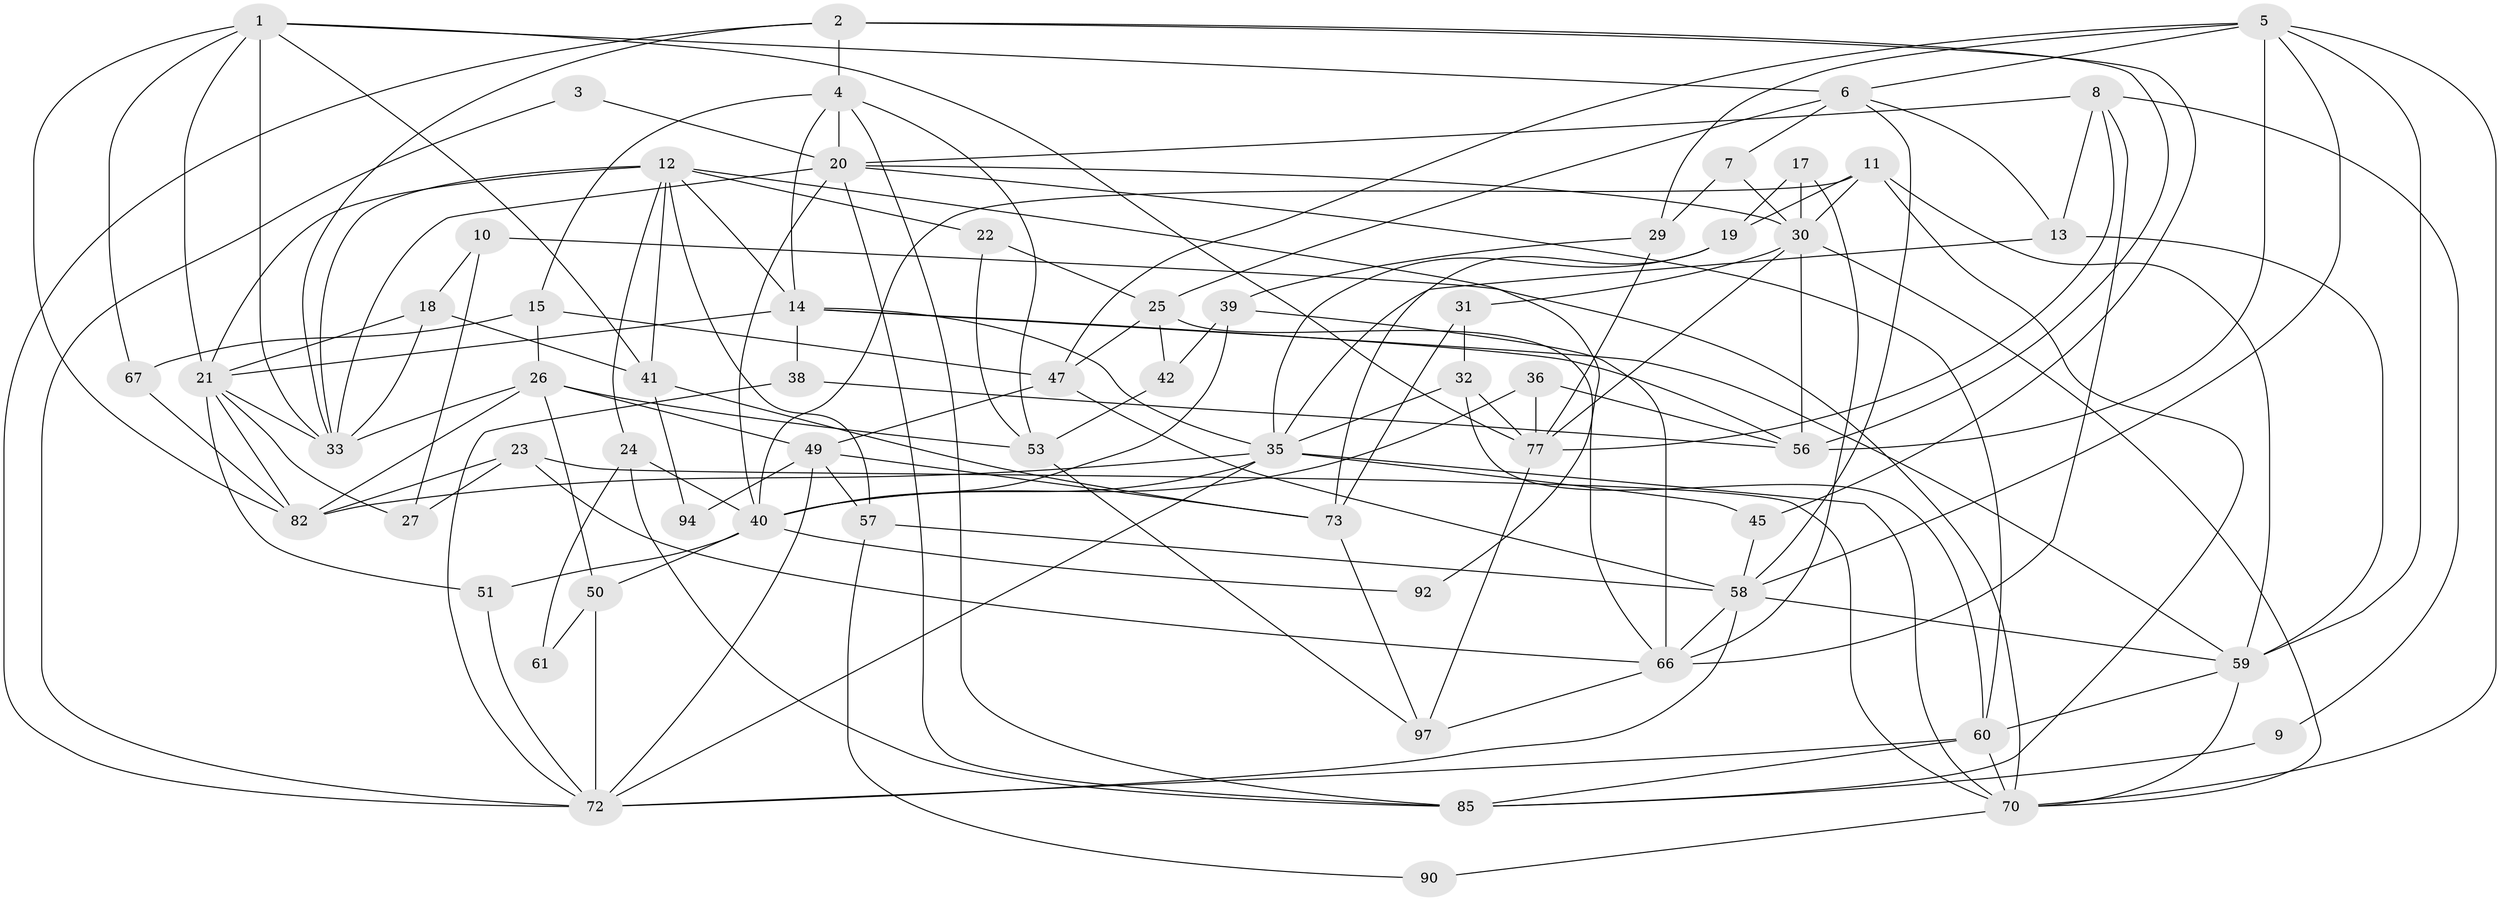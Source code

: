 // Generated by graph-tools (version 1.1) at 2025/52/02/27/25 19:52:04]
// undirected, 62 vertices, 154 edges
graph export_dot {
graph [start="1"]
  node [color=gray90,style=filled];
  1 [super="+44"];
  2;
  3;
  4;
  5 [super="+16"];
  6 [super="+55"];
  7;
  8;
  9;
  10;
  11;
  12 [super="+63"];
  13 [super="+46"];
  14 [super="+34"];
  15 [super="+37"];
  17 [super="+52"];
  18 [super="+83"];
  19;
  20 [super="+54"];
  21 [super="+62"];
  22 [super="+80"];
  23 [super="+28"];
  24 [super="+74"];
  25 [super="+48"];
  26 [super="+43"];
  27;
  29;
  30 [super="+95"];
  31;
  32;
  33 [super="+84"];
  35 [super="+78"];
  36;
  38;
  39;
  40 [super="+81"];
  41 [super="+65"];
  42;
  45;
  47;
  49 [super="+89"];
  50;
  51;
  53 [super="+71"];
  56 [super="+79"];
  57 [super="+68"];
  58 [super="+64"];
  59 [super="+93"];
  60 [super="+96"];
  61;
  66 [super="+69"];
  67;
  70 [super="+76"];
  72 [super="+75"];
  73 [super="+87"];
  77 [super="+91"];
  82 [super="+88"];
  85 [super="+86"];
  90;
  92;
  94;
  97;
  1 -- 21;
  1 -- 82;
  1 -- 67;
  1 -- 6;
  1 -- 41;
  1 -- 77;
  1 -- 33;
  2 -- 4;
  2 -- 45;
  2 -- 56;
  2 -- 72;
  2 -- 33;
  3 -- 20;
  3 -- 72;
  4 -- 20;
  4 -- 14;
  4 -- 85;
  4 -- 53;
  4 -- 15;
  5 -- 6;
  5 -- 47;
  5 -- 70;
  5 -- 29;
  5 -- 58;
  5 -- 59;
  5 -- 56;
  6 -- 58;
  6 -- 7;
  6 -- 13;
  6 -- 25;
  7 -- 29;
  7 -- 30;
  8 -- 9;
  8 -- 20;
  8 -- 77;
  8 -- 13;
  8 -- 66;
  9 -- 85;
  10 -- 27;
  10 -- 70;
  10 -- 18;
  11 -- 19;
  11 -- 40;
  11 -- 85;
  11 -- 59;
  11 -- 30;
  12 -- 21 [weight=2];
  12 -- 22;
  12 -- 41 [weight=2];
  12 -- 57;
  12 -- 92;
  12 -- 14;
  12 -- 24;
  12 -- 33;
  13 -- 59;
  13 -- 35;
  14 -- 35;
  14 -- 21;
  14 -- 38;
  14 -- 59;
  14 -- 56;
  15 -- 67;
  15 -- 26;
  15 -- 47;
  17 -- 66;
  17 -- 30;
  17 -- 19;
  18 -- 41;
  18 -- 33;
  18 -- 21;
  19 -- 73;
  19 -- 35;
  20 -- 60;
  20 -- 85;
  20 -- 30;
  20 -- 40;
  20 -- 33;
  21 -- 51;
  21 -- 82;
  21 -- 33;
  21 -- 27;
  22 -- 25;
  22 -- 53;
  23 -- 27;
  23 -- 70;
  23 -- 66;
  23 -- 82;
  24 -- 61;
  24 -- 40 [weight=2];
  24 -- 85;
  25 -- 47;
  25 -- 42;
  25 -- 66;
  26 -- 50;
  26 -- 82;
  26 -- 33;
  26 -- 49;
  26 -- 53;
  29 -- 39;
  29 -- 77;
  30 -- 77;
  30 -- 70;
  30 -- 31;
  30 -- 56;
  31 -- 32;
  31 -- 73;
  32 -- 35;
  32 -- 77;
  32 -- 60;
  35 -- 82;
  35 -- 45;
  35 -- 40;
  35 -- 72;
  35 -- 70;
  36 -- 56;
  36 -- 77;
  36 -- 40;
  38 -- 72;
  38 -- 56;
  39 -- 40;
  39 -- 42;
  39 -- 66;
  40 -- 50;
  40 -- 51;
  40 -- 92;
  41 -- 73;
  41 -- 94;
  42 -- 53;
  45 -- 58;
  47 -- 58;
  47 -- 49;
  49 -- 94;
  49 -- 72;
  49 -- 57;
  49 -- 73;
  50 -- 72;
  50 -- 61;
  51 -- 72;
  53 -- 97;
  57 -- 90;
  57 -- 58;
  58 -- 72;
  58 -- 59;
  58 -- 66;
  59 -- 70;
  59 -- 60;
  60 -- 85;
  60 -- 72;
  60 -- 70;
  66 -- 97;
  67 -- 82;
  70 -- 90;
  73 -- 97;
  77 -- 97;
}
